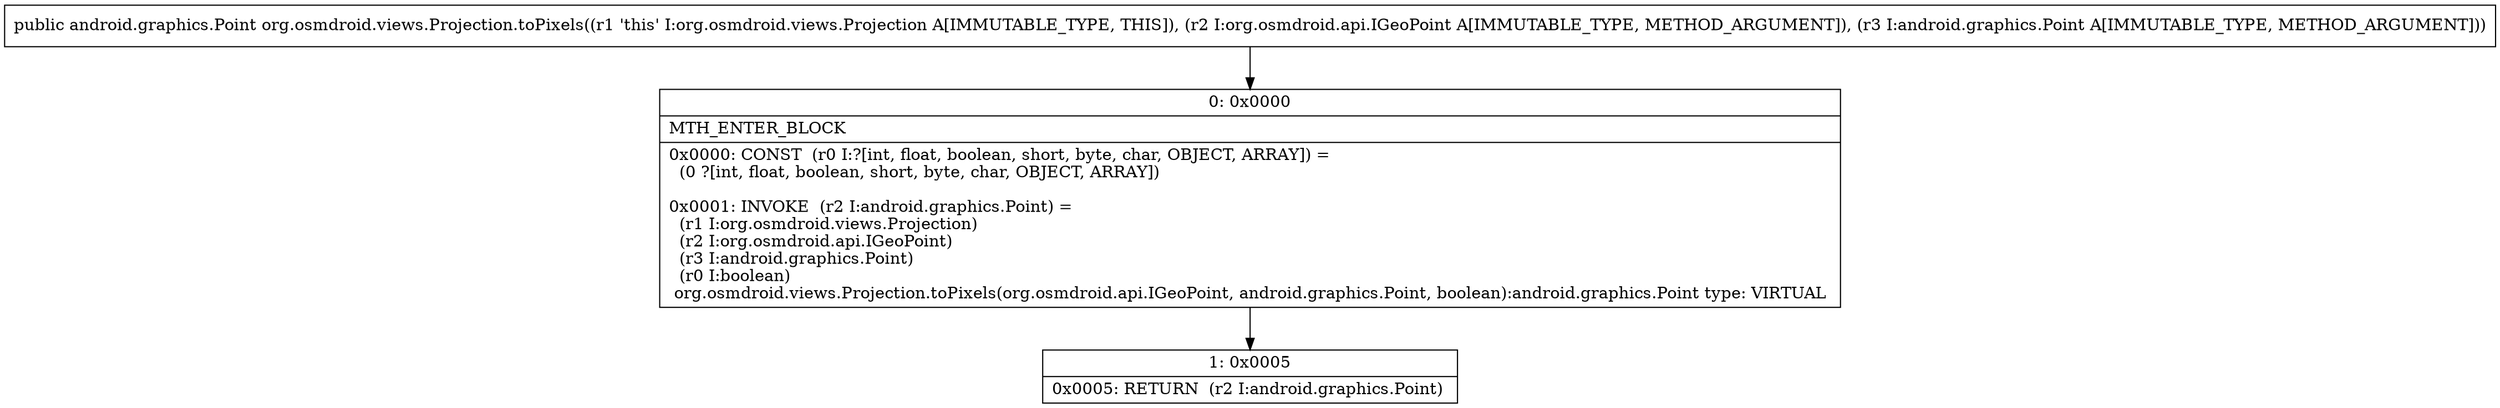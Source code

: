 digraph "CFG fororg.osmdroid.views.Projection.toPixels(Lorg\/osmdroid\/api\/IGeoPoint;Landroid\/graphics\/Point;)Landroid\/graphics\/Point;" {
Node_0 [shape=record,label="{0\:\ 0x0000|MTH_ENTER_BLOCK\l|0x0000: CONST  (r0 I:?[int, float, boolean, short, byte, char, OBJECT, ARRAY]) = \l  (0 ?[int, float, boolean, short, byte, char, OBJECT, ARRAY])\l \l0x0001: INVOKE  (r2 I:android.graphics.Point) = \l  (r1 I:org.osmdroid.views.Projection)\l  (r2 I:org.osmdroid.api.IGeoPoint)\l  (r3 I:android.graphics.Point)\l  (r0 I:boolean)\l org.osmdroid.views.Projection.toPixels(org.osmdroid.api.IGeoPoint, android.graphics.Point, boolean):android.graphics.Point type: VIRTUAL \l}"];
Node_1 [shape=record,label="{1\:\ 0x0005|0x0005: RETURN  (r2 I:android.graphics.Point) \l}"];
MethodNode[shape=record,label="{public android.graphics.Point org.osmdroid.views.Projection.toPixels((r1 'this' I:org.osmdroid.views.Projection A[IMMUTABLE_TYPE, THIS]), (r2 I:org.osmdroid.api.IGeoPoint A[IMMUTABLE_TYPE, METHOD_ARGUMENT]), (r3 I:android.graphics.Point A[IMMUTABLE_TYPE, METHOD_ARGUMENT])) }"];
MethodNode -> Node_0;
Node_0 -> Node_1;
}

